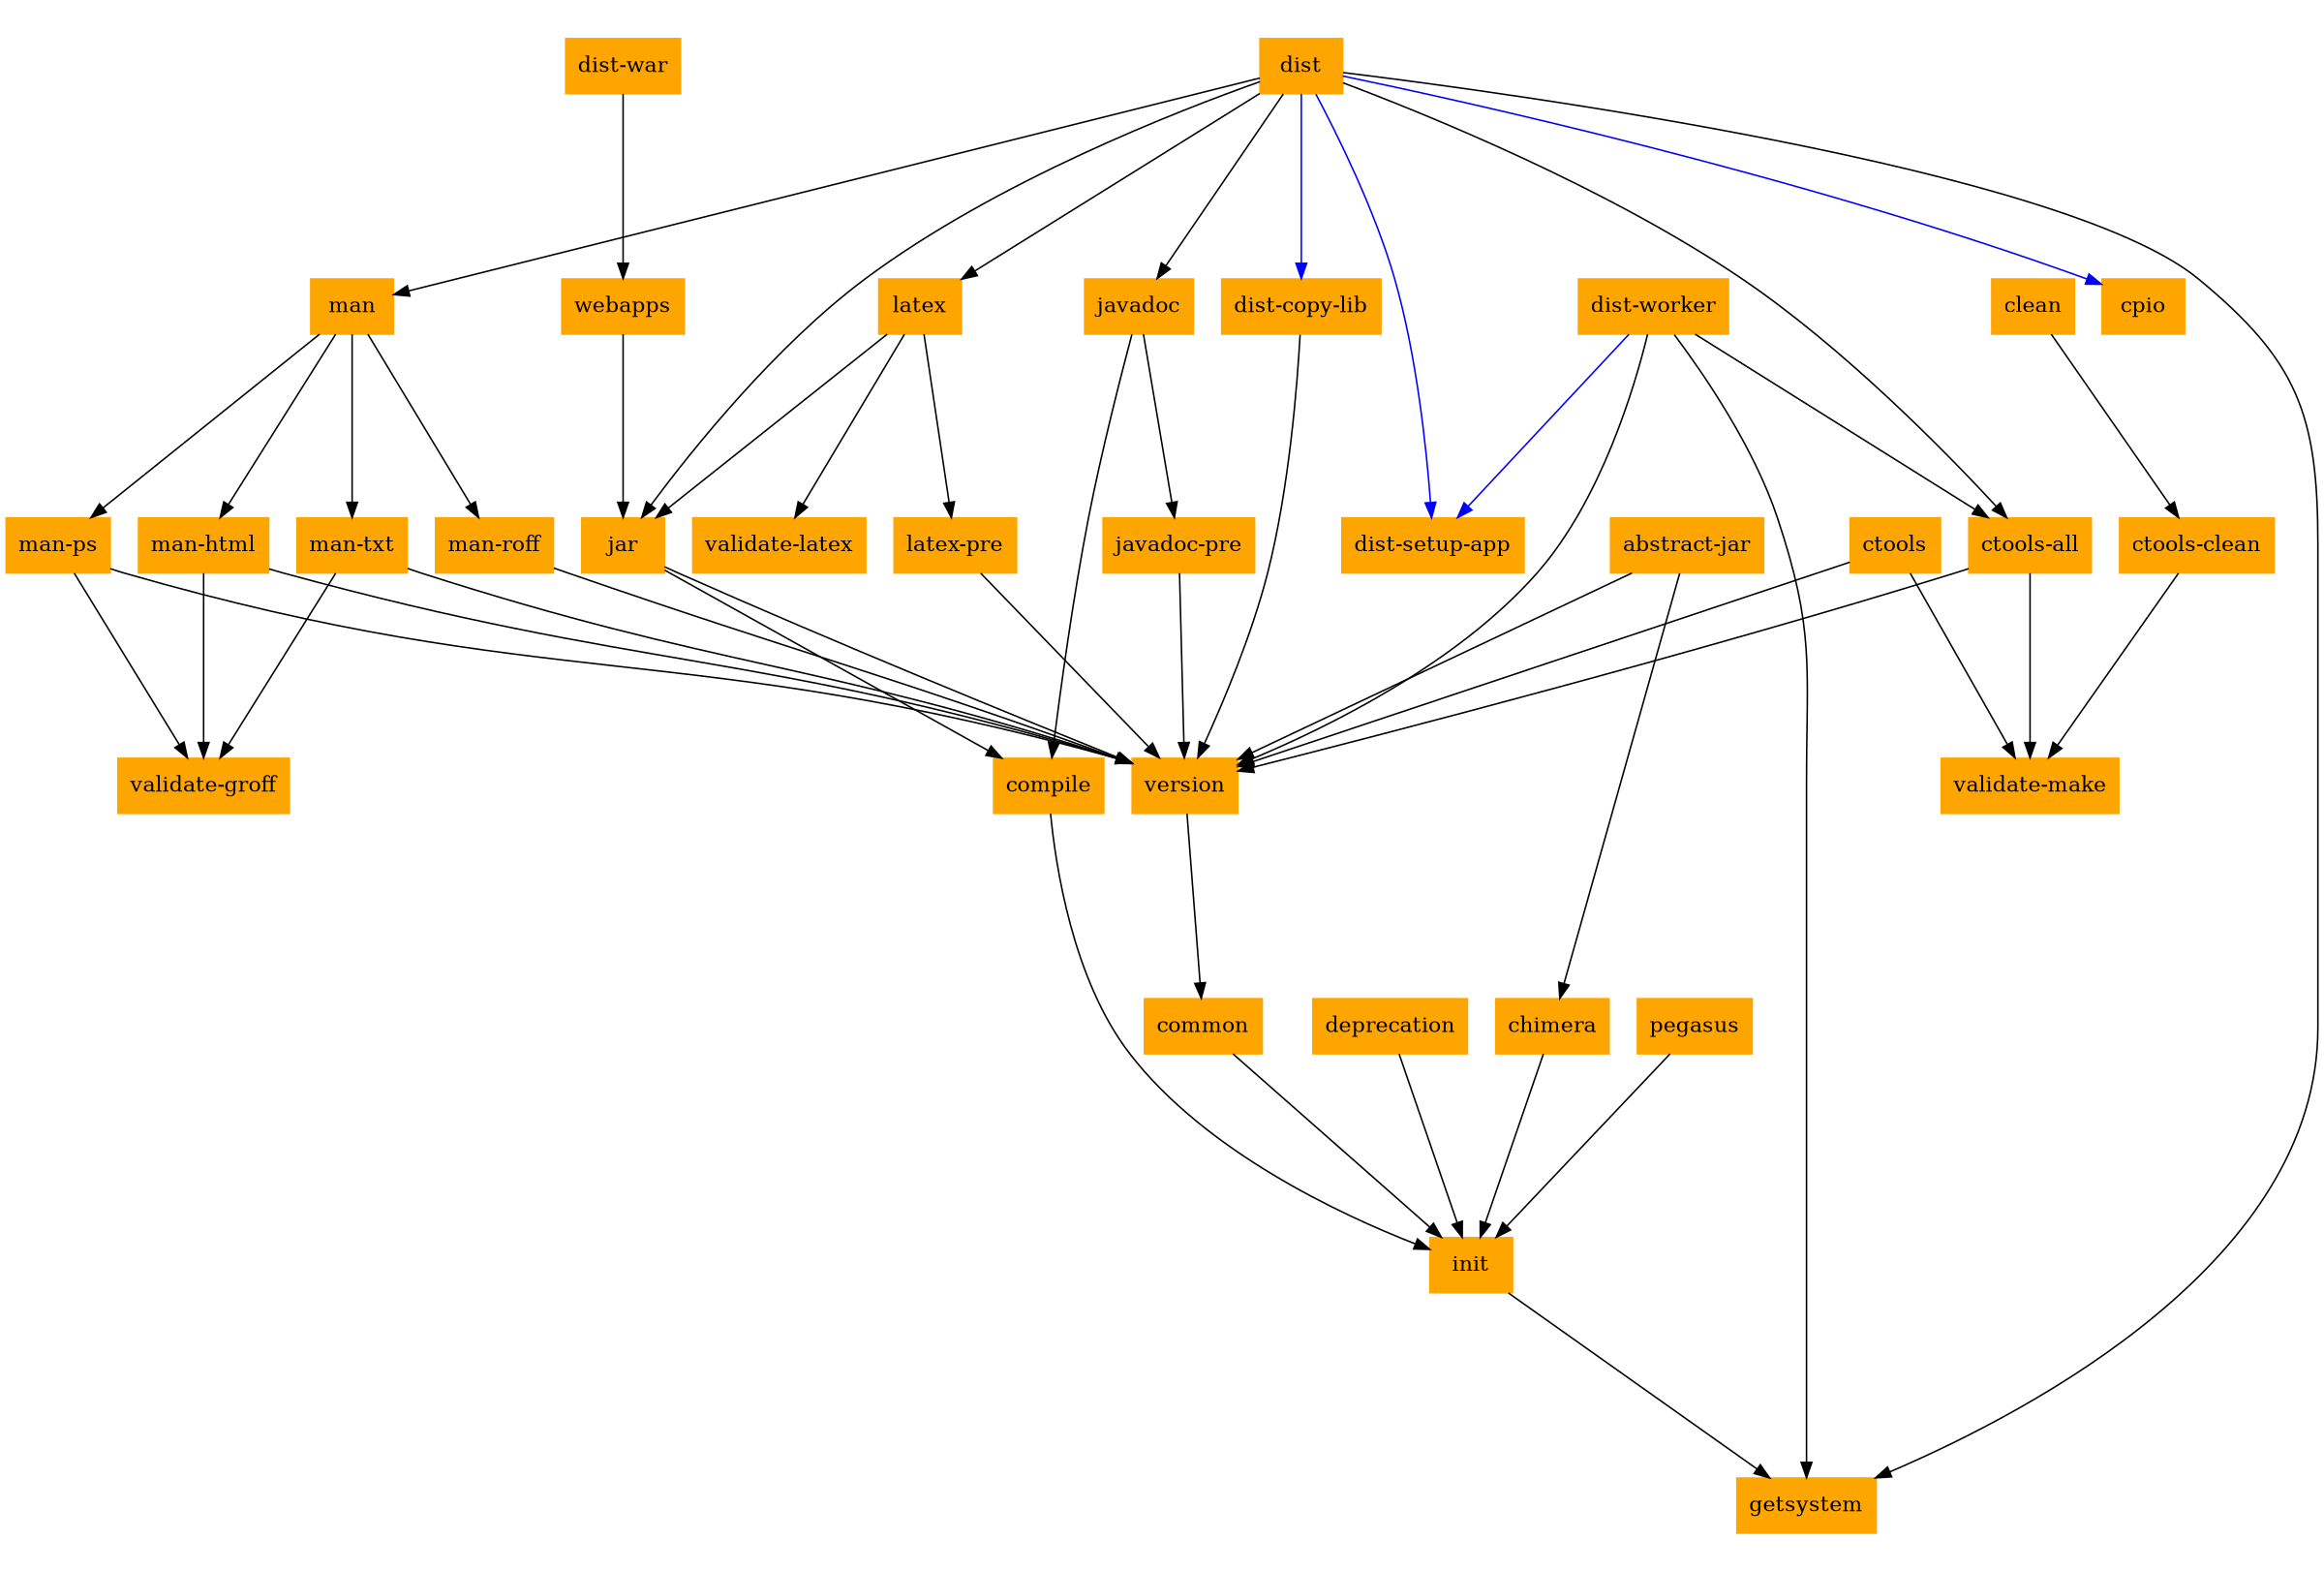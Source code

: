 Digraph DAG {
  size="16.0,11.0"
  ratio = fill
  node [shape=rectangle, color=orange, style=filled]
  "getsystem"
  "init"
    "init"->"getsystem"
  "version"
    "version"->"common"
  "common"
    "common"->"init"
  "chimera"
    "chimera"->"init"
  "pegasus"
    "pegasus"->"init"
  "compile"
    "compile"->"init"
  "deprecation"
    "deprecation"->"init"
  "jar"
    "jar"->"compile"
    "jar"->"version"
  "abstract-jar"
    "abstract-jar"->"version"
    "abstract-jar"->"chimera"
  "validate-latex"
  "latex-pre"
    "latex-pre"->"version"
  "latex"
    "latex"->"latex-pre"
    "latex"->"validate-latex"
    "latex"->"jar"
  "javadoc-pre"
    "javadoc-pre"->"version"
  "javadoc"
    "javadoc"->"compile"
    "javadoc"->"javadoc-pre"
  "validate-make"
  "ctools"
    "ctools"->"version"
    "ctools"->"validate-make"
  "ctools-all"
    "ctools-all"->"version"
    "ctools-all"->"validate-make"
  "ctools-clean"
    "ctools-clean"->"validate-make"
  "validate-groff"
  "man-ps"
    "man-ps"->"validate-groff"
    "man-ps"->"version"
  "man-txt"
    "man-txt"->"validate-groff"
    "man-txt"->"version"
  "man-html"
    "man-html"->"validate-groff"
    "man-html"->"version"
  "man-roff"
    "man-roff"->"version"
  "man"
    "man"->"man-roff"
    "man"->"man-ps"
    "man"->"man-html"
    "man"->"man-txt"
  "webapps"
    "webapps"->"jar"
  "dist-war"
    "dist-war"->"webapps"
  "dist-setup-app"
  "dist-worker"
    "dist-worker"->"version"
    "dist-worker"->"ctools-all"
    "dist-worker"->"getsystem"
    "dist-worker"->"dist-setup-app" [ color=blue ]
  "cpio"
  "dist-copy-lib"
    "dist-copy-lib"->"version"
  "dist"
    "dist"->"jar"
    "dist"->"latex"
    "dist"->"javadoc"
    "dist"->"man"
    "dist"->"ctools-all"
    "dist"->"getsystem"
    "dist"->"dist-setup-app" [ color=blue ]
    "dist"->"cpio" [ color=blue ]
    "dist"->"dist-copy-lib" [ color=blue ]
  "clean"
    "clean"->"ctools-clean"
}
